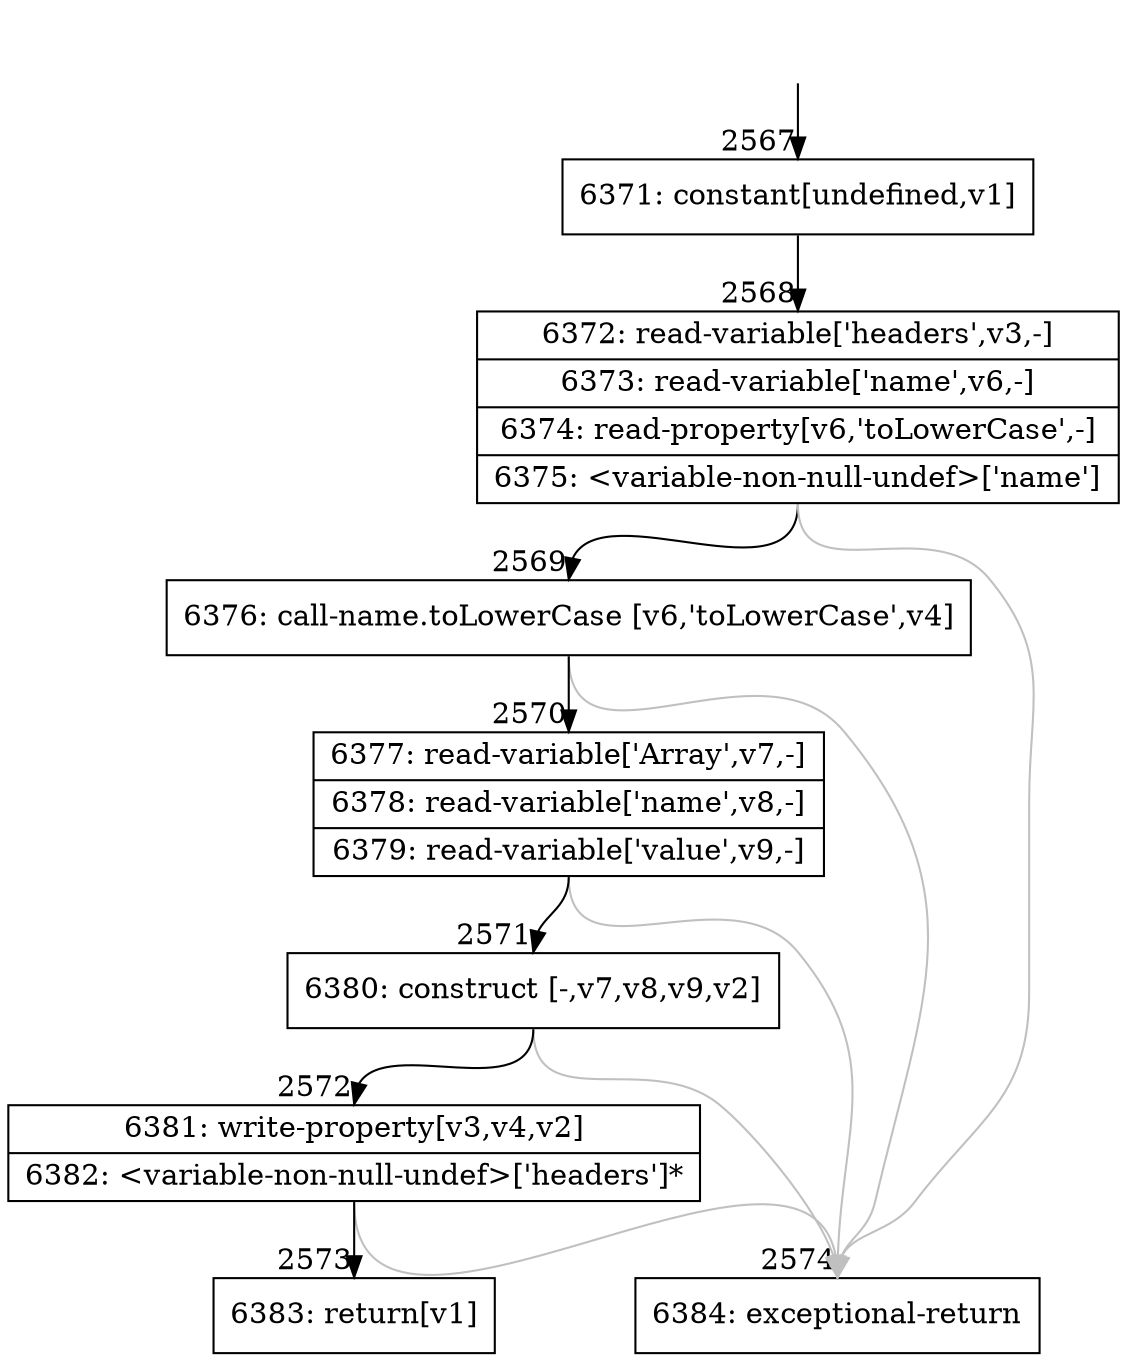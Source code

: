 digraph {
rankdir="TD"
BB_entry231[shape=none,label=""];
BB_entry231 -> BB2567 [tailport=s, headport=n, headlabel="    2567"]
BB2567 [shape=record label="{6371: constant[undefined,v1]}" ] 
BB2567 -> BB2568 [tailport=s, headport=n, headlabel="      2568"]
BB2568 [shape=record label="{6372: read-variable['headers',v3,-]|6373: read-variable['name',v6,-]|6374: read-property[v6,'toLowerCase',-]|6375: \<variable-non-null-undef\>['name']}" ] 
BB2568 -> BB2569 [tailport=s, headport=n, headlabel="      2569"]
BB2568 -> BB2574 [tailport=s, headport=n, color=gray, headlabel="      2574"]
BB2569 [shape=record label="{6376: call-name.toLowerCase [v6,'toLowerCase',v4]}" ] 
BB2569 -> BB2570 [tailport=s, headport=n, headlabel="      2570"]
BB2569 -> BB2574 [tailport=s, headport=n, color=gray]
BB2570 [shape=record label="{6377: read-variable['Array',v7,-]|6378: read-variable['name',v8,-]|6379: read-variable['value',v9,-]}" ] 
BB2570 -> BB2571 [tailport=s, headport=n, headlabel="      2571"]
BB2570 -> BB2574 [tailport=s, headport=n, color=gray]
BB2571 [shape=record label="{6380: construct [-,v7,v8,v9,v2]}" ] 
BB2571 -> BB2572 [tailport=s, headport=n, headlabel="      2572"]
BB2571 -> BB2574 [tailport=s, headport=n, color=gray]
BB2572 [shape=record label="{6381: write-property[v3,v4,v2]|6382: \<variable-non-null-undef\>['headers']*}" ] 
BB2572 -> BB2573 [tailport=s, headport=n, headlabel="      2573"]
BB2572 -> BB2574 [tailport=s, headport=n, color=gray]
BB2573 [shape=record label="{6383: return[v1]}" ] 
BB2574 [shape=record label="{6384: exceptional-return}" ] 
//#$~ 1376
}

